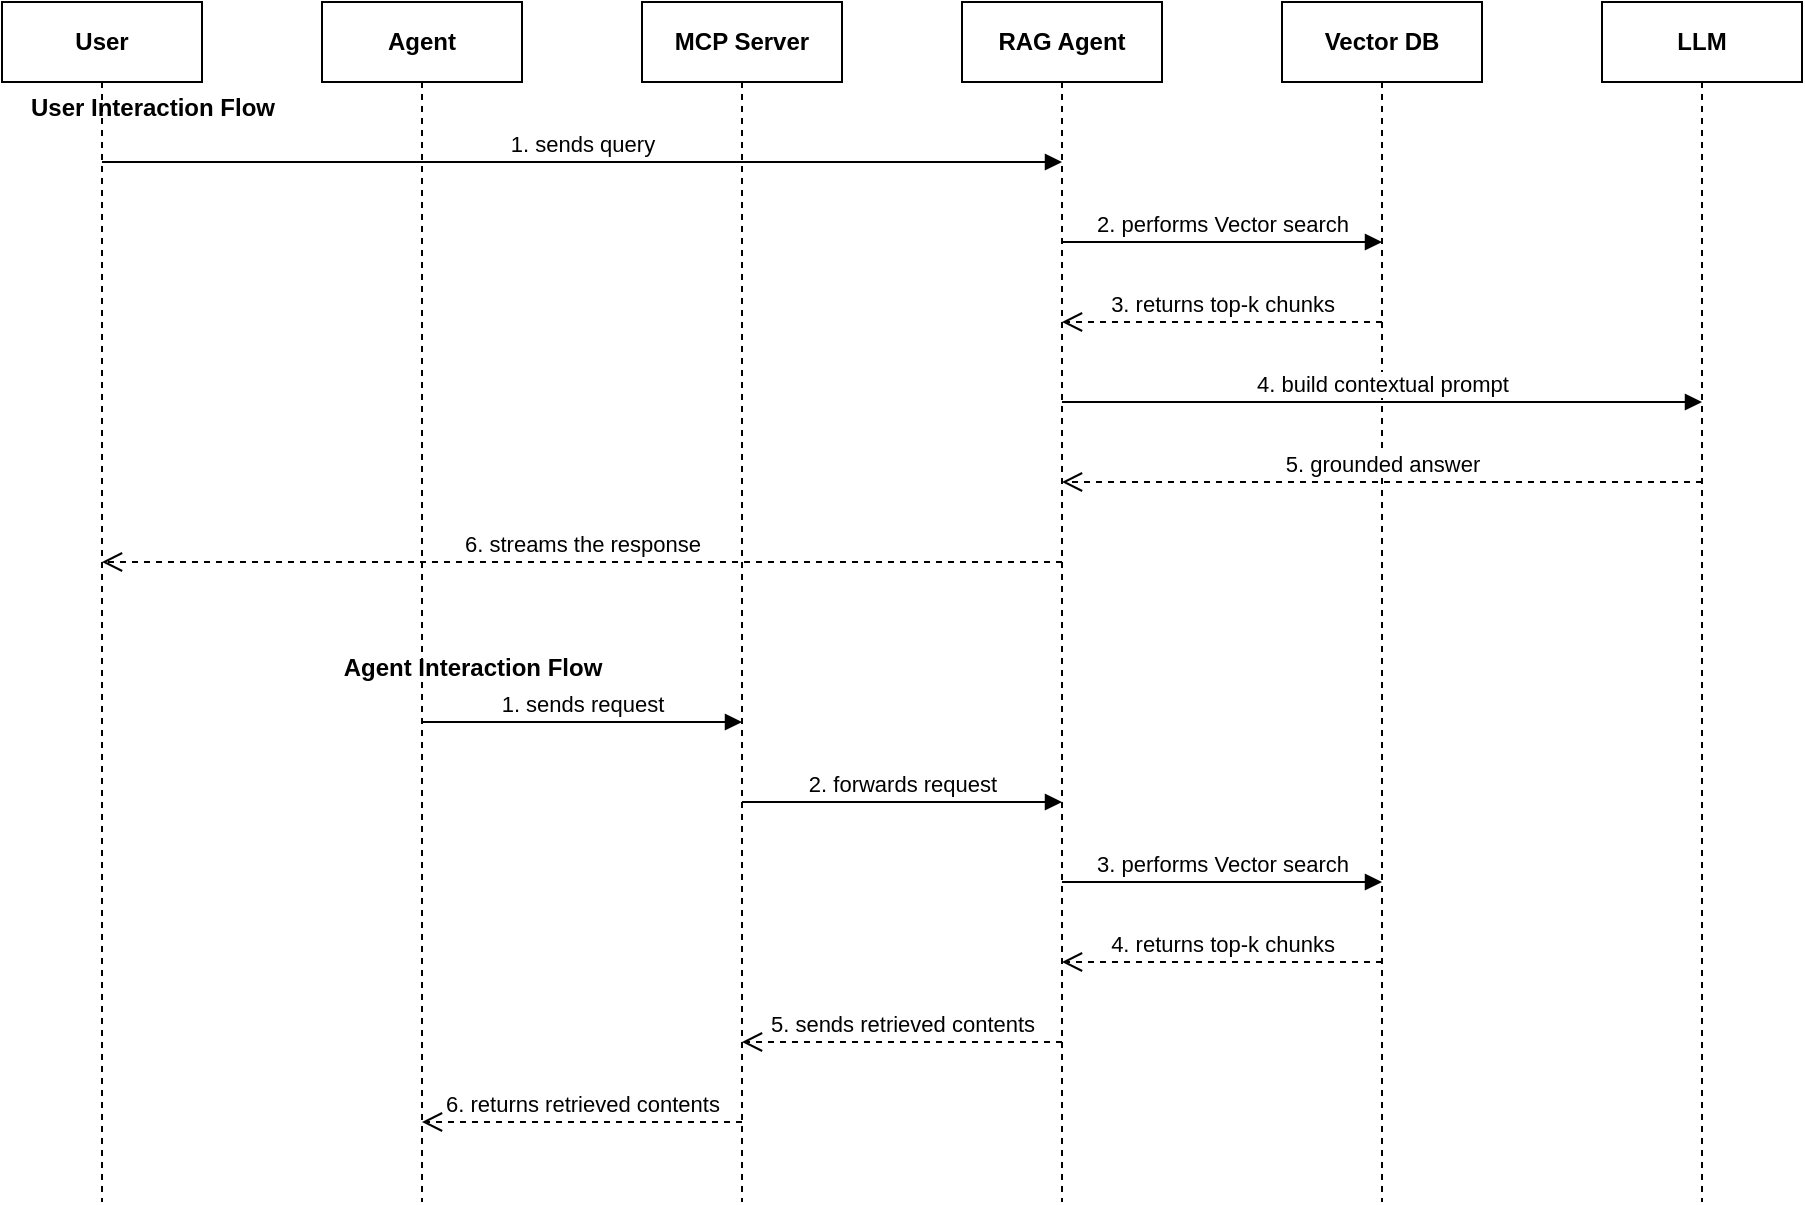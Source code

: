 <mxfile version="28.0.6">
  <diagram name="Page-1" id="new-diagram-1">
    <mxGraphModel dx="1400" dy="800" grid="1" gridSize="10" guides="1" tooltips="1" connect="1" arrows="1" fold="1" page="1" pageScale="1" pageWidth="1200" pageHeight="1100" math="0" shadow="0">
      <root>
        <mxCell id="0" />
        <mxCell id="1" parent="0" />
        
        <!-- Lifelines -->
        <mxCell id="user-lifeline" value="&lt;b&gt;User&lt;/b&gt;" style="shape=umlLifeline;perimeter=lifelinePerimeter;whiteSpace=wrap;html=1;container=0;collapsible=0;recursiveResize=0;outlineConnect=0;" vertex="1" parent="1">
          <mxGeometry x="80" y="40" width="100" height="600" as="geometry" />
        </mxCell>
        <mxCell id="agent-lifeline" value="&lt;b&gt;Agent&lt;/b&gt;" style="shape=umlLifeline;perimeter=lifelinePerimeter;whiteSpace=wrap;html=1;container=0;collapsible=0;recursiveResize=0;outlineConnect=0;" vertex="1" parent="1">
          <mxGeometry x="240" y="40" width="100" height="600" as="geometry" />
        </mxCell>
        <mxCell id="mcp-lifeline" value="&lt;b&gt;MCP Server&lt;/b&gt;" style="shape=umlLifeline;perimeter=lifelinePerimeter;whiteSpace=wrap;html=1;container=0;collapsible=0;recursiveResize=0;outlineConnect=0;" vertex="1" parent="1">
          <mxGeometry x="400" y="40" width="100" height="600" as="geometry" />
        </mxCell>
        <mxCell id="rag-lifeline" value="&lt;b&gt;RAG Agent&lt;/b&gt;" style="shape=umlLifeline;perimeter=lifelinePerimeter;whiteSpace=wrap;html=1;container=0;collapsible=0;recursiveResize=0;outlineConnect=0;" vertex="1" parent="1">
          <mxGeometry x="560" y="40" width="100" height="600" as="geometry" />
        </mxCell>
        <mxCell id="vectordb-lifeline" value="&lt;b&gt;Vector DB&lt;/b&gt;" style="shape=umlLifeline;perimeter=lifelinePerimeter;whiteSpace=wrap;html=1;container=0;collapsible=0;recursiveResize=0;outlineConnect=0;" vertex="1" parent="1">
          <mxGeometry x="720" y="40" width="100" height="600" as="geometry" />
        </mxCell>
        <mxCell id="llm-lifeline" value="&lt;b&gt;LLM&lt;/b&gt;" style="shape=umlLifeline;perimeter=lifelinePerimeter;whiteSpace=wrap;html=1;container=0;collapsible=0;recursiveResize=0;outlineConnect=0;" vertex="1" parent="1">
          <mxGeometry x="880" y="40" width="100" height="600" as="geometry" />
        </mxCell>

        <!-- User Flow Section -->
        <mxCell id="user-flow-label" value="User Interaction Flow" style="text;html=1;align=center;verticalAlign=middle;resizable=0;points=[];autosize=1;strokeColor=none;fillColor=none;fontStyle=1;fontSize=12;" vertex="1" parent="1">
          <mxGeometry x="80" y="80" width="150" height="25" as="geometry"/>
        </mxCell>
        
        <!-- User Flow Messages -->
        <mxCell id="user-msg-1" value="1. sends query" style="html=1;verticalAlign=bottom;endArrow=block;curved=0;rounded=0;" edge="1" parent="1">
          <mxGeometry relative="1" as="geometry">
            <mxPoint x="130" y="120" as="sourcePoint"/>
            <mxPoint x="610" y="120" as="targetPoint"/>
          </mxGeometry>
        </mxCell>
        <mxCell id="user-msg-2" value="2. performs Vector search" style="html=1;verticalAlign=bottom;endArrow=block;curved=0;rounded=0;" edge="1" parent="1">
          <mxGeometry relative="1" as="geometry">
            <mxPoint x="610" y="160" as="sourcePoint"/>
            <mxPoint x="770" y="160" as="targetPoint"/>
          </mxGeometry>
        </mxCell>
        <mxCell id="user-msg-3" value="3. returns top-k chunks" style="html=1;verticalAlign=bottom;endArrow=open;dashed=1;endSize=8;curved=0;rounded=0;" edge="1" parent="1">
          <mxGeometry relative="1" as="geometry">
            <mxPoint x="770" y="200" as="sourcePoint"/>
            <mxPoint x="610" y="200" as="targetPoint"/>
          </mxGeometry>
        </mxCell>
        <mxCell id="user-msg-4" value="4. build contextual prompt" style="html=1;verticalAlign=bottom;endArrow=block;curved=0;rounded=0;" edge="1" parent="1">
          <mxGeometry relative="1" as="geometry">
            <mxPoint x="610" y="240" as="sourcePoint"/>
            <mxPoint x="930" y="240" as="targetPoint"/>
          </mxGeometry>
        </mxCell>
        <mxCell id="user-msg-5" value="5. grounded answer" style="html=1;verticalAlign=bottom;endArrow=open;dashed=1;endSize=8;curved=0;rounded=0;" edge="1" parent="1">
          <mxGeometry relative="1" as="geometry">
            <mxPoint x="930" y="280" as="sourcePoint"/>
            <mxPoint x="610" y="280" as="targetPoint"/>
          </mxGeometry>
        </mxCell>
        <mxCell id="user-msg-6" value="6. streams the response" style="html=1;verticalAlign=bottom;endArrow=open;dashed=1;endSize=8;curved=0;rounded=0;" edge="1" parent="1">
          <mxGeometry relative="1" as="geometry">
            <mxPoint x="610" y="320" as="sourcePoint"/>
            <mxPoint x="130" y="320" as="targetPoint"/>
          </mxGeometry>
        </mxCell>

        <!-- Agent Flow Section -->
        <mxCell id="agent-flow-label" value="Agent Interaction Flow" style="text;html=1;align=center;verticalAlign=middle;resizable=0;points=[];autosize=1;strokeColor=none;fillColor=none;fontStyle=1;fontSize=12;" vertex="1" parent="1">
          <mxGeometry x="240" y="360" width="150" height="25" as="geometry"/>
        </mxCell>
        
        <!-- Agent Flow Messages -->
        <mxCell id="agent-msg-1" value="1. sends request" style="html=1;verticalAlign=bottom;endArrow=block;curved=0;rounded=0;" edge="1" parent="1">
          <mxGeometry relative="1" as="geometry">
            <mxPoint x="290" y="400" as="sourcePoint"/>
            <mxPoint x="450" y="400" as="targetPoint"/>
          </mxGeometry>
        </mxCell>
        <mxCell id="agent-msg-2" value="2. forwards request" style="html=1;verticalAlign=bottom;endArrow=block;curved=0;rounded=0;" edge="1" parent="1">
          <mxGeometry relative="1" as="geometry">
            <mxPoint x="450" y="440" as="sourcePoint"/>
            <mxPoint x="610" y="440" as="targetPoint"/>
          </mxGeometry>
        </mxCell>
        <mxCell id="agent-msg-3" value="3. performs Vector search" style="html=1;verticalAlign=bottom;endArrow=block;curved=0;rounded=0;" edge="1" parent="1">
          <mxGeometry relative="1" as="geometry">
            <mxPoint x="610" y="480" as="sourcePoint"/>
            <mxPoint x="770" y="480" as="targetPoint"/>
          </mxGeometry>
        </mxCell>
        <mxCell id="agent-msg-4" value="4. returns top-k chunks" style="html=1;verticalAlign=bottom;endArrow=open;dashed=1;endSize=8;curved=0;rounded=0;" edge="1" parent="1">
          <mxGeometry relative="1" as="geometry">
            <mxPoint x="770" y="520" as="sourcePoint"/>
            <mxPoint x="610" y="520" as="targetPoint"/>
          </mxGeometry>
        </mxCell>
        <mxCell id="agent-msg-5" value="5. sends retrieved contents" style="html=1;verticalAlign=bottom;endArrow=open;dashed=1;endSize=8;curved=0;rounded=0;" edge="1" parent="1">
          <mxGeometry relative="1" as="geometry">
            <mxPoint x="610" y="560" as="sourcePoint"/>
            <mxPoint x="450" y="560" as="targetPoint"/>
          </mxGeometry>
        </mxCell>
        <mxCell id="agent-msg-6" value="6. returns retrieved contents" style="html=1;verticalAlign=bottom;endArrow=open;dashed=1;endSize=8;curved=0;rounded=0;" edge="1" parent="1">
          <mxGeometry relative="1" as="geometry">
            <mxPoint x="450" y="600" as="sourcePoint"/>
            <mxPoint x="290" y="600" as="targetPoint"/>
          </mxGeometry>
        </mxCell>
      </root>
    </mxGraphModel>
  </diagram>
</mxfile>